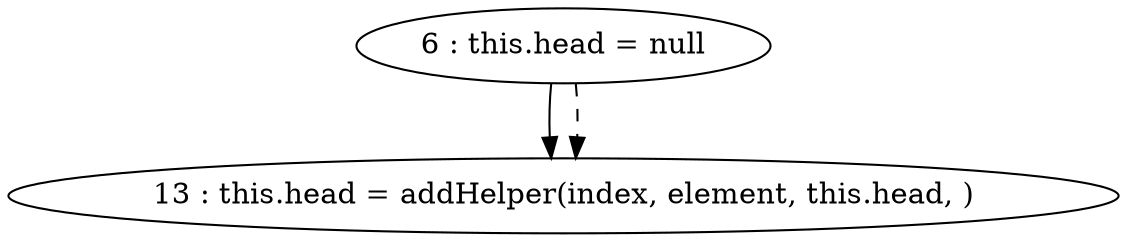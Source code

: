 digraph G {
"6 : this.head = null"
"6 : this.head = null" -> "13 : this.head = addHelper(index, element, this.head, )"
"6 : this.head = null" -> "13 : this.head = addHelper(index, element, this.head, )" [style=dashed]
"13 : this.head = addHelper(index, element, this.head, )"
}